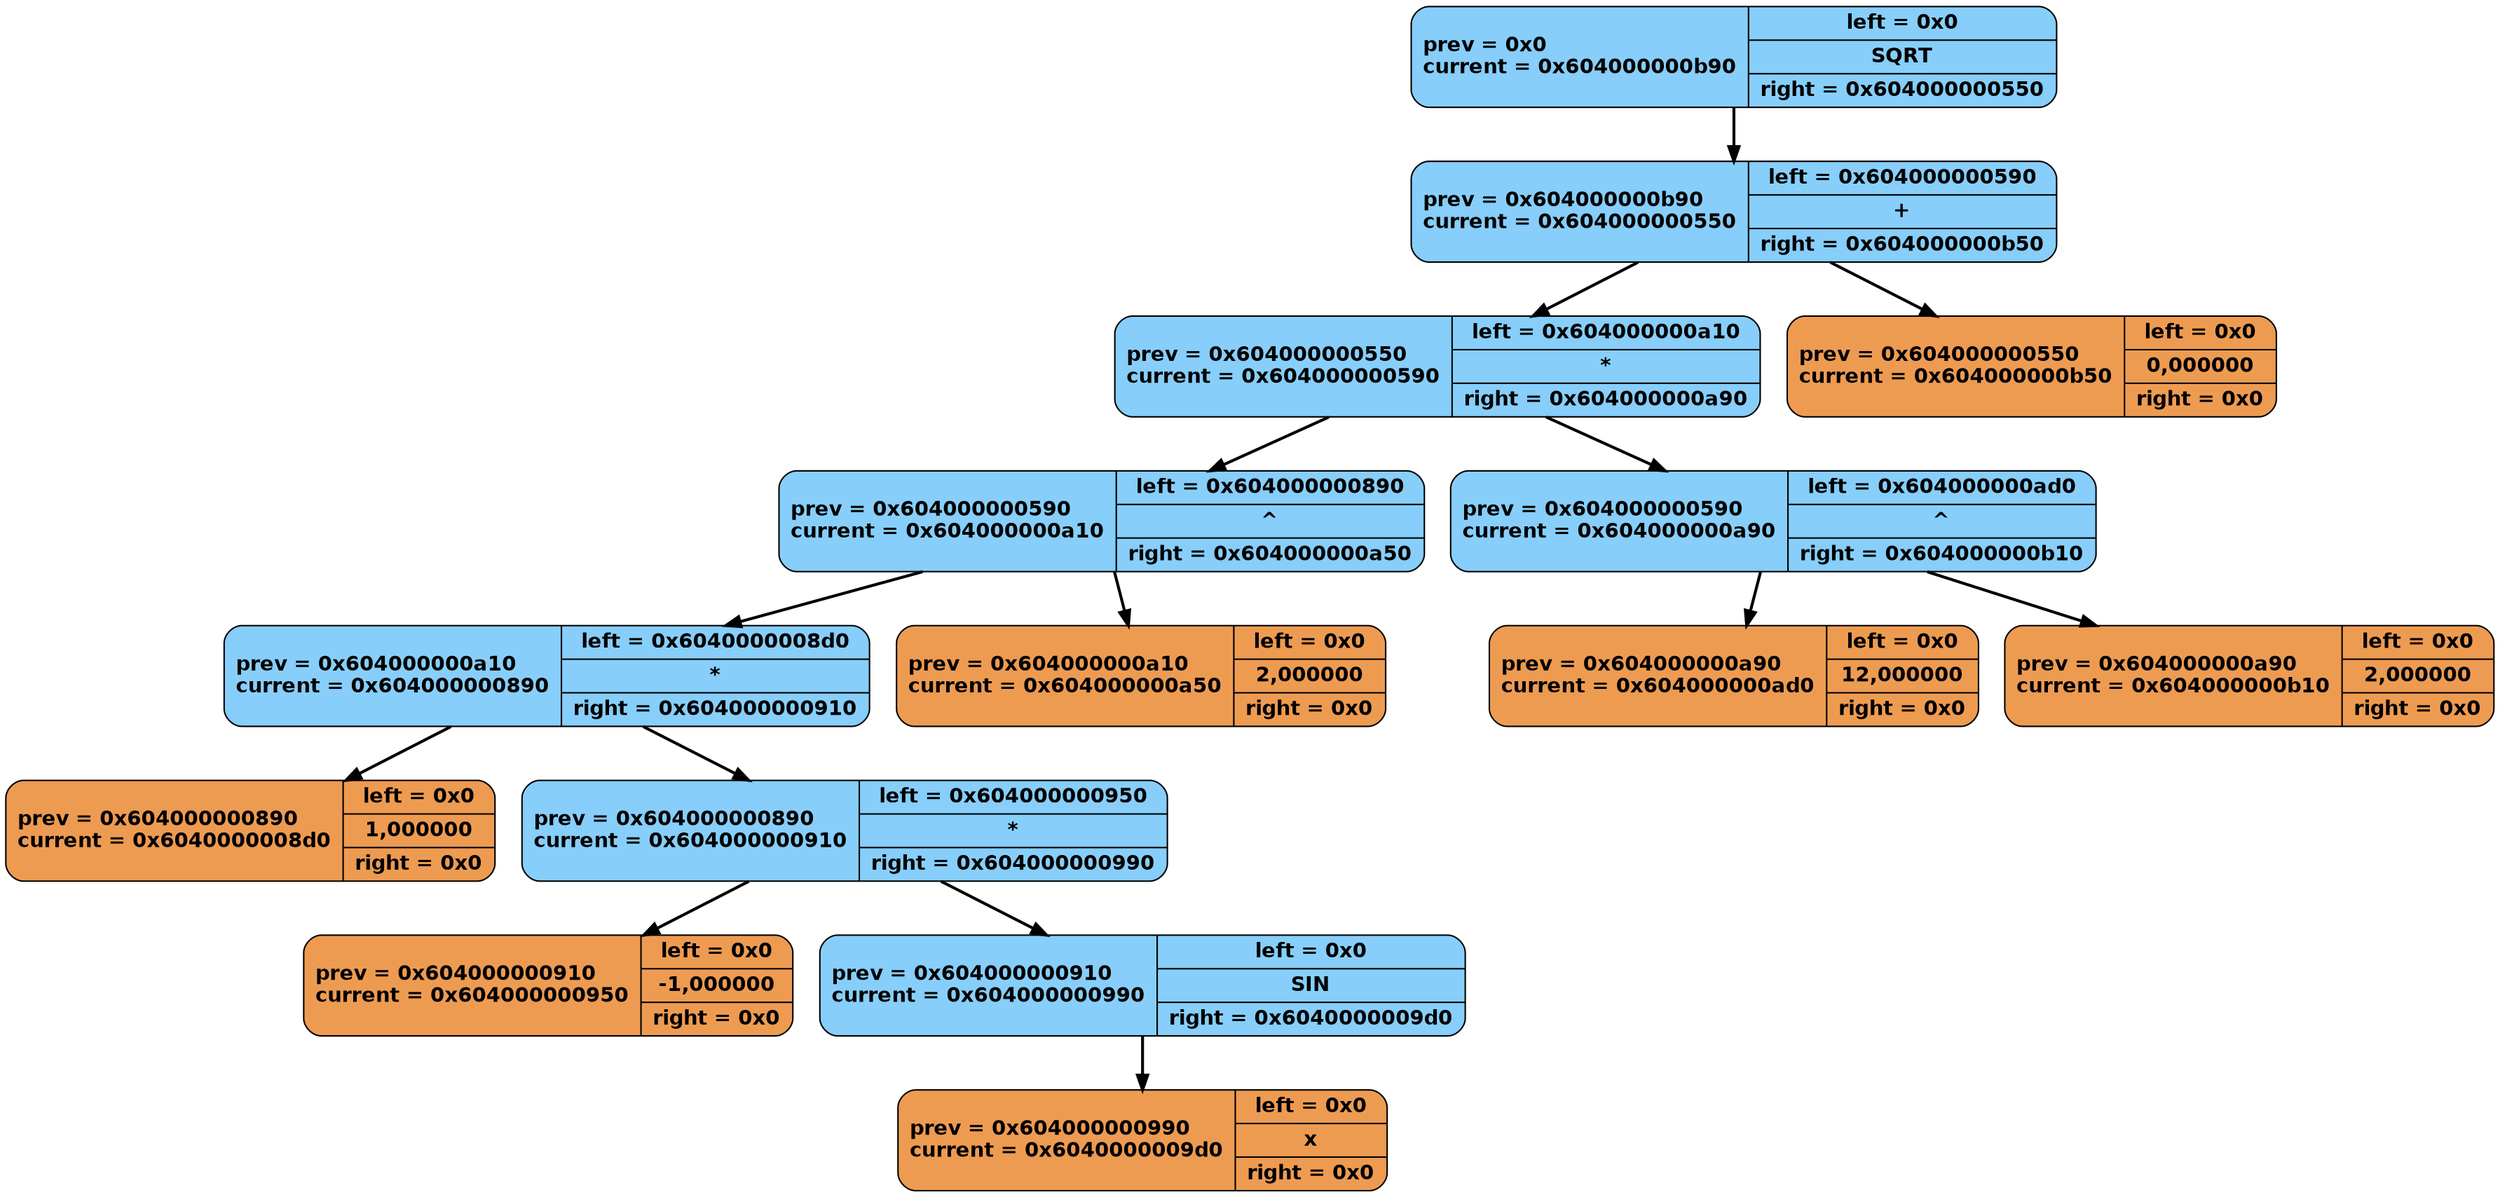 digraph G
{
	graph [dpi = 250];
	rankdir = TB;
	"0x604000000b90" [shape = "record", style = "rounded, filled", fontname = "Helvetica-Bold", fillcolor = "#87CEFA",
		label = "prev = 0x0 \lcurrent = 0x604000000b90 | {<left> left = 0x0| SQRT | <right> right = 0x604000000550}"]
	 "0x604000000b90" -> "0x604000000550" [style = "bold"]
	"0x604000000550" [shape = "record", style = "rounded, filled", fontname = "Helvetica-Bold", fillcolor = "#87CEFA",
		label = "prev = 0x604000000b90 \lcurrent = 0x604000000550 | {<left> left = 0x604000000590| + | <right> right = 0x604000000b50}"]
	 "0x604000000550" -> "0x604000000590" [style = "bold"]
	 "0x604000000550" -> "0x604000000b50" [style = "bold"]
	"0x604000000590" [shape = "record", style = "rounded, filled", fontname = "Helvetica-Bold", fillcolor = "#87CEFA",
		label = "prev = 0x604000000550 \lcurrent = 0x604000000590 | {<left> left = 0x604000000a10| * | <right> right = 0x604000000a90}"]
	 "0x604000000590" -> "0x604000000a10" [style = "bold"]
	 "0x604000000590" -> "0x604000000a90" [style = "bold"]
	"0x604000000a10" [shape = "record", style = "rounded, filled", fontname = "Helvetica-Bold", fillcolor = "#87CEFA",
		label = "prev = 0x604000000590 \lcurrent = 0x604000000a10 | {<left> left = 0x604000000890| ^ | <right> right = 0x604000000a50}"]
	 "0x604000000a10" -> "0x604000000890" [style = "bold"]
	 "0x604000000a10" -> "0x604000000a50" [style = "bold"]
	"0x604000000890" [shape = "record", style = "rounded, filled", fontname = "Helvetica-Bold", fillcolor = "#87CEFA",
		label = "prev = 0x604000000a10 \lcurrent = 0x604000000890 | {<left> left = 0x6040000008d0| * | <right> right = 0x604000000910}"]
	 "0x604000000890" -> "0x6040000008d0" [style = "bold"]
	 "0x604000000890" -> "0x604000000910" [style = "bold"]
	"0x6040000008d0" [shape = "record", style = "rounded, filled", fontname = "Helvetica-Bold", fillcolor = "#ee9b52",
		label = "prev = 0x604000000890 \lcurrent = 0x6040000008d0 | {<left> left = 0x0| 1,000000 | <right> right = 0x0}"]
	"0x604000000910" [shape = "record", style = "rounded, filled", fontname = "Helvetica-Bold", fillcolor = "#87CEFA",
		label = "prev = 0x604000000890 \lcurrent = 0x604000000910 | {<left> left = 0x604000000950| * | <right> right = 0x604000000990}"]
	 "0x604000000910" -> "0x604000000950" [style = "bold"]
	 "0x604000000910" -> "0x604000000990" [style = "bold"]
	"0x604000000950" [shape = "record", style = "rounded, filled", fontname = "Helvetica-Bold", fillcolor = "#ee9b52",
		label = "prev = 0x604000000910 \lcurrent = 0x604000000950 | {<left> left = 0x0| -1,000000 | <right> right = 0x0}"]
	"0x604000000990" [shape = "record", style = "rounded, filled", fontname = "Helvetica-Bold", fillcolor = "#87CEFA",
		label = "prev = 0x604000000910 \lcurrent = 0x604000000990 | {<left> left = 0x0| SIN | <right> right = 0x6040000009d0}"]
	 "0x604000000990" -> "0x6040000009d0" [style = "bold"]
	"0x6040000009d0" [shape = "record", style = "rounded, filled", fontname = "Helvetica-Bold", fillcolor = "#ee9b52",
		label = "prev = 0x604000000990 \lcurrent = 0x6040000009d0 | {<left> left = 0x0| x | <right> right = 0x0}"]
	"0x604000000a50" [shape = "record", style = "rounded, filled", fontname = "Helvetica-Bold", fillcolor = "#ee9b52",
		label = "prev = 0x604000000a10 \lcurrent = 0x604000000a50 | {<left> left = 0x0| 2,000000 | <right> right = 0x0}"]
	"0x604000000a90" [shape = "record", style = "rounded, filled", fontname = "Helvetica-Bold", fillcolor = "#87CEFA",
		label = "prev = 0x604000000590 \lcurrent = 0x604000000a90 | {<left> left = 0x604000000ad0| ^ | <right> right = 0x604000000b10}"]
	 "0x604000000a90" -> "0x604000000ad0" [style = "bold"]
	 "0x604000000a90" -> "0x604000000b10" [style = "bold"]
	"0x604000000ad0" [shape = "record", style = "rounded, filled", fontname = "Helvetica-Bold", fillcolor = "#ee9b52",
		label = "prev = 0x604000000a90 \lcurrent = 0x604000000ad0 | {<left> left = 0x0| 12,000000 | <right> right = 0x0}"]
	"0x604000000b10" [shape = "record", style = "rounded, filled", fontname = "Helvetica-Bold", fillcolor = "#ee9b52",
		label = "prev = 0x604000000a90 \lcurrent = 0x604000000b10 | {<left> left = 0x0| 2,000000 | <right> right = 0x0}"]
	"0x604000000b50" [shape = "record", style = "rounded, filled", fontname = "Helvetica-Bold", fillcolor = "#ee9b52",
		label = "prev = 0x604000000550 \lcurrent = 0x604000000b50 | {<left> left = 0x0| 0,000000 | <right> right = 0x0}"]

}